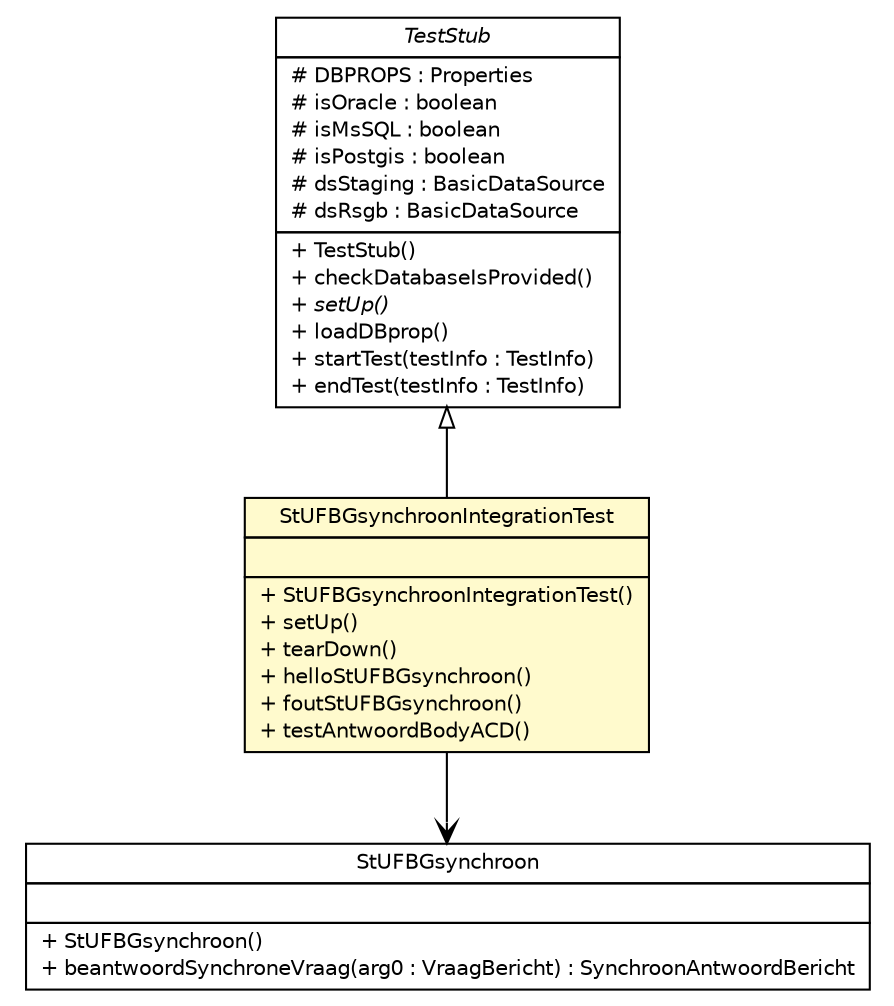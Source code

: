 #!/usr/local/bin/dot
#
# Class diagram 
# Generated by UMLGraph version R5_6-24-gf6e263 (http://www.umlgraph.org/)
#

digraph G {
	edge [fontname="Helvetica",fontsize=10,labelfontname="Helvetica",labelfontsize=10];
	node [fontname="Helvetica",fontsize=10,shape=plaintext];
	nodesep=0.25;
	ranksep=0.5;
	// nl.b3p.brmo.stufbg204.TestStub
	c14 [label=<<table title="nl.b3p.brmo.stufbg204.TestStub" border="0" cellborder="1" cellspacing="0" cellpadding="2" port="p" href="./TestStub.html">
		<tr><td><table border="0" cellspacing="0" cellpadding="1">
<tr><td align="center" balign="center"><font face="Helvetica-Oblique"> TestStub </font></td></tr>
		</table></td></tr>
		<tr><td><table border="0" cellspacing="0" cellpadding="1">
<tr><td align="left" balign="left"> # DBPROPS : Properties </td></tr>
<tr><td align="left" balign="left"> # isOracle : boolean </td></tr>
<tr><td align="left" balign="left"> # isMsSQL : boolean </td></tr>
<tr><td align="left" balign="left"> # isPostgis : boolean </td></tr>
<tr><td align="left" balign="left"> # dsStaging : BasicDataSource </td></tr>
<tr><td align="left" balign="left"> # dsRsgb : BasicDataSource </td></tr>
		</table></td></tr>
		<tr><td><table border="0" cellspacing="0" cellpadding="1">
<tr><td align="left" balign="left"> + TestStub() </td></tr>
<tr><td align="left" balign="left"> + checkDatabaseIsProvided() </td></tr>
<tr><td align="left" balign="left"><font face="Helvetica-Oblique" point-size="10.0"> + setUp() </font></td></tr>
<tr><td align="left" balign="left"> + loadDBprop() </td></tr>
<tr><td align="left" balign="left"> + startTest(testInfo : TestInfo) </td></tr>
<tr><td align="left" balign="left"> + endTest(testInfo : TestInfo) </td></tr>
		</table></td></tr>
		</table>>, URL="./TestStub.html", fontname="Helvetica", fontcolor="black", fontsize=10.0];
	// nl.b3p.brmo.stufbg204.StUFBGsynchroonIntegrationTest
	c15 [label=<<table title="nl.b3p.brmo.stufbg204.StUFBGsynchroonIntegrationTest" border="0" cellborder="1" cellspacing="0" cellpadding="2" port="p" bgcolor="lemonChiffon" href="./StUFBGsynchroonIntegrationTest.html">
		<tr><td><table border="0" cellspacing="0" cellpadding="1">
<tr><td align="center" balign="center"> StUFBGsynchroonIntegrationTest </td></tr>
		</table></td></tr>
		<tr><td><table border="0" cellspacing="0" cellpadding="1">
<tr><td align="left" balign="left">  </td></tr>
		</table></td></tr>
		<tr><td><table border="0" cellspacing="0" cellpadding="1">
<tr><td align="left" balign="left"> + StUFBGsynchroonIntegrationTest() </td></tr>
<tr><td align="left" balign="left"> + setUp() </td></tr>
<tr><td align="left" balign="left"> + tearDown() </td></tr>
<tr><td align="left" balign="left"> + helloStUFBGsynchroon() </td></tr>
<tr><td align="left" balign="left"> + foutStUFBGsynchroon() </td></tr>
<tr><td align="left" balign="left"> + testAntwoordBodyACD() </td></tr>
		</table></td></tr>
		</table>>, URL="./StUFBGsynchroonIntegrationTest.html", fontname="Helvetica", fontcolor="black", fontsize=10.0];
	//nl.b3p.brmo.stufbg204.StUFBGsynchroonIntegrationTest extends nl.b3p.brmo.stufbg204.TestStub
	c14:p -> c15:p [dir=back,arrowtail=empty];
	// nl.b3p.brmo.stufbg204.StUFBGsynchroonIntegrationTest NAVASSOC nl.b3p.brmo.stufbg204.StUFBGsynchroon
	c15:p -> c30:p [taillabel="", label="", headlabel="", fontname="Helvetica", fontcolor="black", fontsize=10.0, color="black", arrowhead=open];
	// nl.b3p.brmo.stufbg204.StUFBGsynchroon
	c30 [label=<<table title="nl.b3p.brmo.stufbg204.StUFBGsynchroon" border="0" cellborder="1" cellspacing="0" cellpadding="2" port="p">
		<tr><td><table border="0" cellspacing="0" cellpadding="1">
<tr><td align="center" balign="center"> StUFBGsynchroon </td></tr>
		</table></td></tr>
		<tr><td><table border="0" cellspacing="0" cellpadding="1">
<tr><td align="left" balign="left">  </td></tr>
		</table></td></tr>
		<tr><td><table border="0" cellspacing="0" cellpadding="1">
<tr><td align="left" balign="left"> + StUFBGsynchroon() </td></tr>
<tr><td align="left" balign="left"> + beantwoordSynchroneVraag(arg0 : VraagBericht) : SynchroonAntwoordBericht </td></tr>
		</table></td></tr>
		</table>>, URL="null", fontname="Helvetica", fontcolor="black", fontsize=10.0];
}

